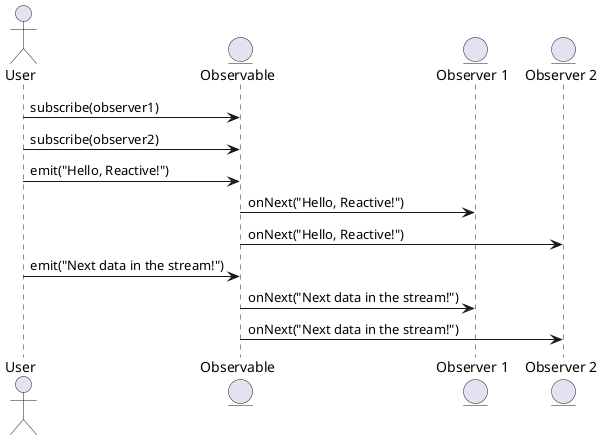 @startuml
' 其实和oop中的观察者设计模式很像
actor "User" as user
' 存储所有观察者，并负责在数据更新时通知它们。
entity "Observable" as observable
entity "Observer 1" as observer1
entity "Observer 2" as observer2

' 将观察者（即回调函数）添加到观察者列表中
user -> observable : subscribe(observer1)
user -> observable : subscribe(observer2)
' 每当数据更新时，会遍历观察者列表并逐一通知它们。
user -> observable : emit("Hello, Reactive!")

observable -> observer1 : onNext("Hello, Reactive!")
observable -> observer2 : onNext("Hello, Reactive!")

user -> observable : emit("Next data in the stream!")
observable -> observer1 : onNext("Next data in the stream!")
observable -> observer2 : onNext("Next data in the stream!")
@enduml

